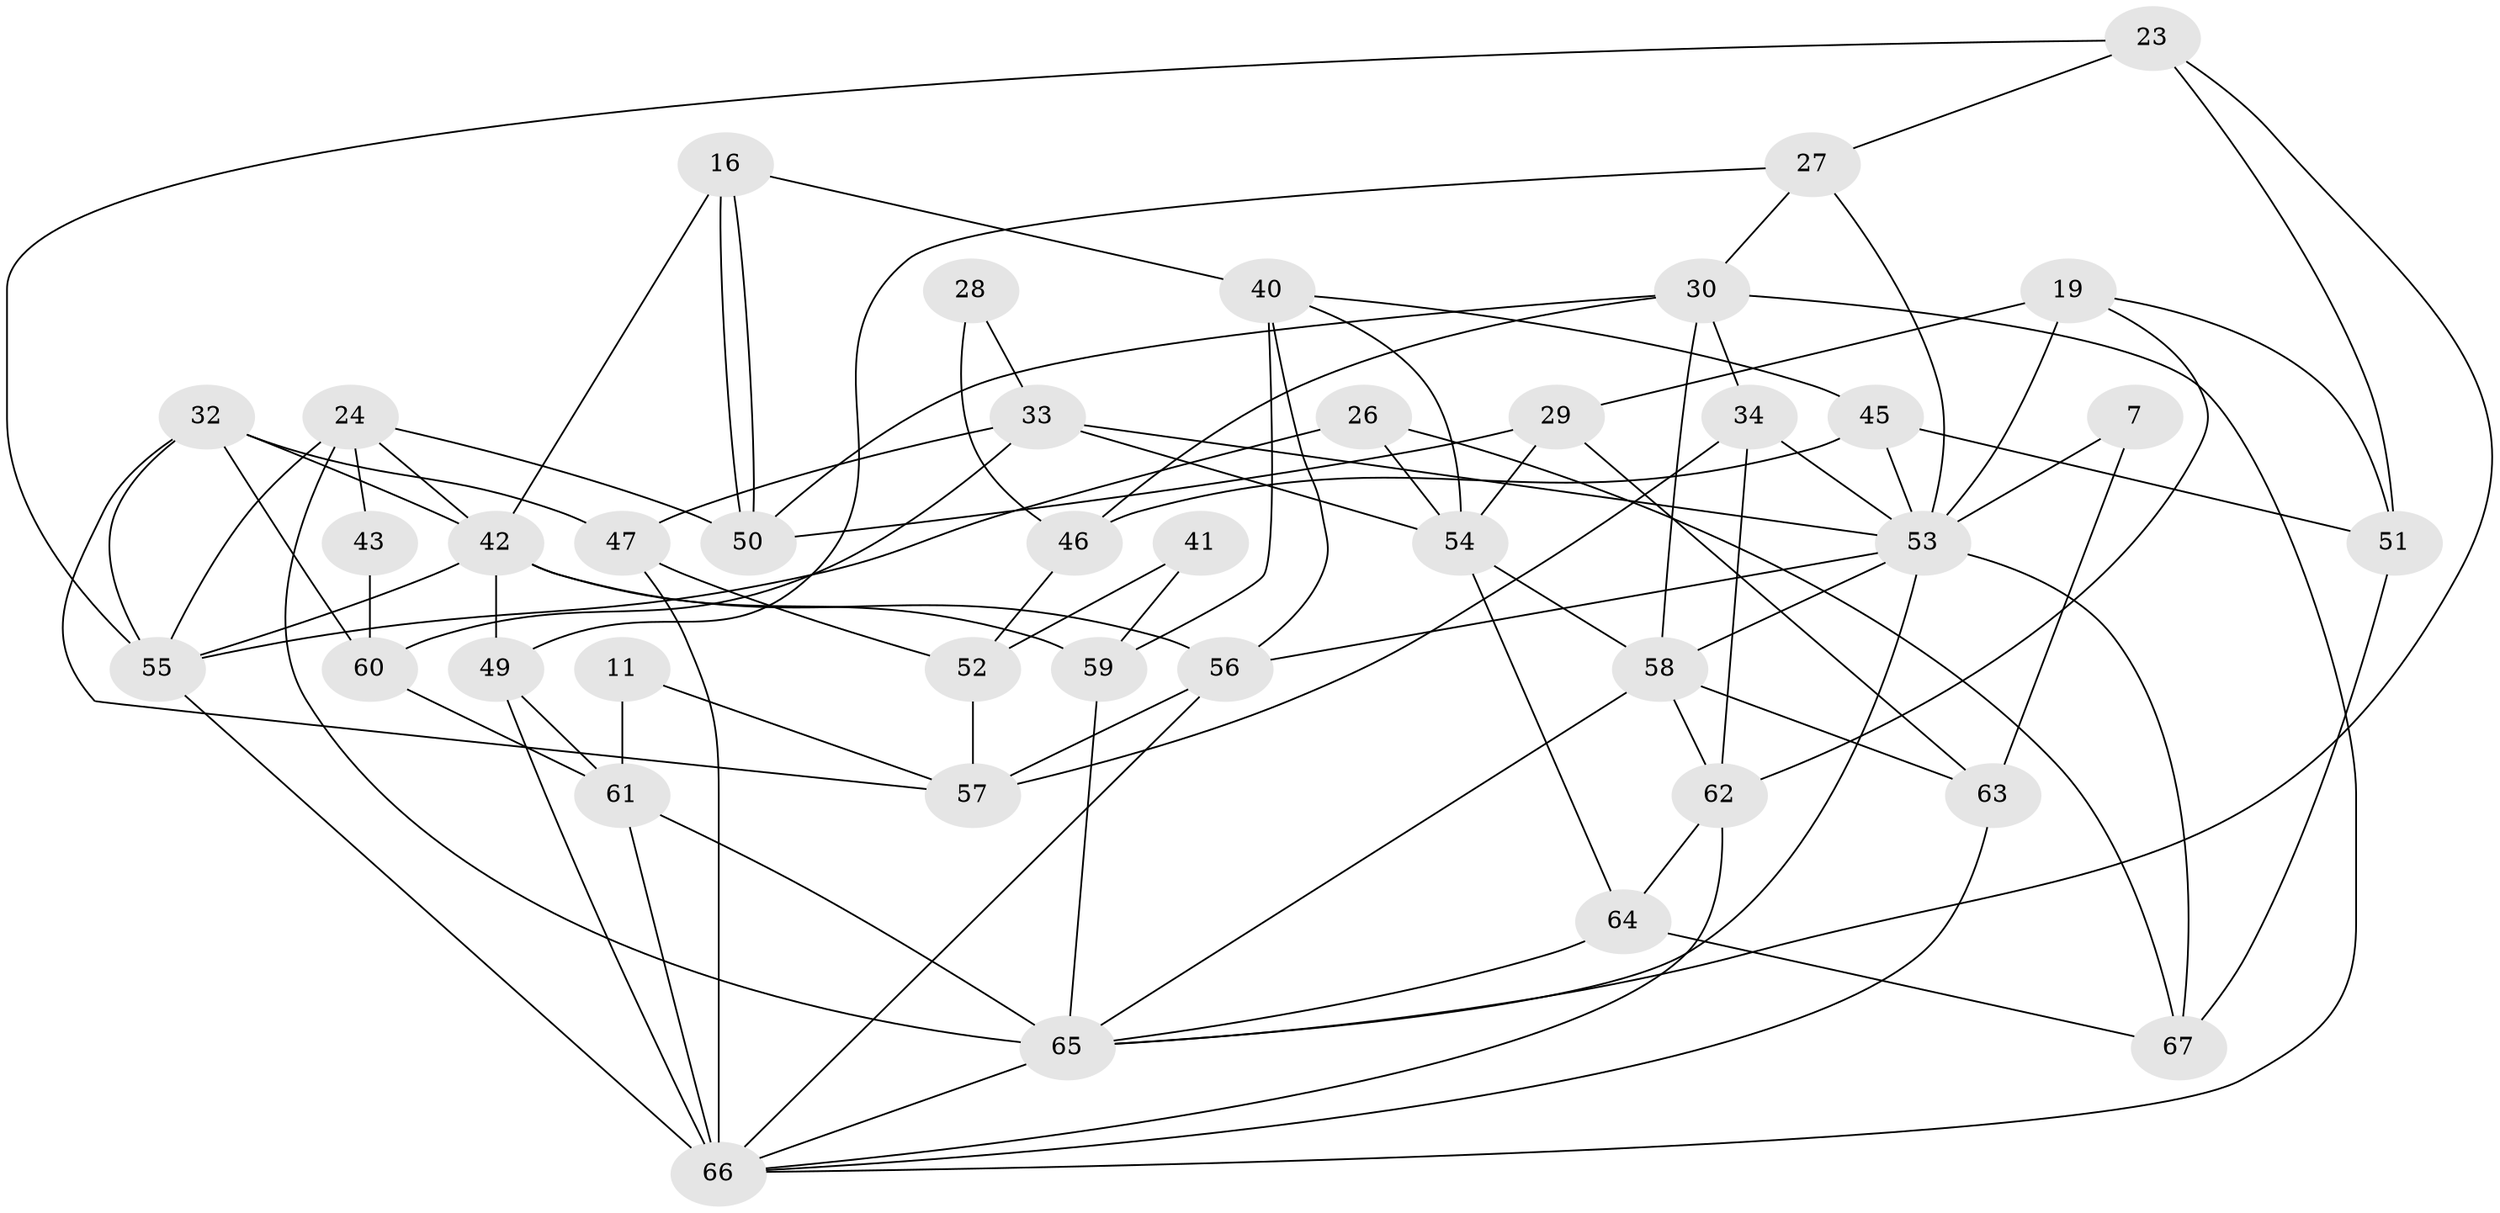 // original degree distribution, {4: 0.29850746268656714, 2: 0.11940298507462686, 3: 0.22388059701492538, 7: 0.014925373134328358, 5: 0.26865671641791045, 6: 0.07462686567164178}
// Generated by graph-tools (version 1.1) at 2025/53/03/04/25 21:53:54]
// undirected, 40 vertices, 92 edges
graph export_dot {
graph [start="1"]
  node [color=gray90,style=filled];
  7;
  11;
  16;
  19;
  23;
  24 [super="+22"];
  26 [super="+5"];
  27;
  28;
  29;
  30 [super="+12"];
  32 [super="+25"];
  33;
  34;
  40;
  41;
  42 [super="+38"];
  43;
  45;
  46;
  47;
  49;
  50 [super="+9"];
  51;
  52 [super="+44"];
  53 [super="+17"];
  54 [super="+10+35+37"];
  55 [super="+18"];
  56 [super="+3"];
  57 [super="+4"];
  58 [super="+31"];
  59;
  60;
  61 [super="+20"];
  62;
  63;
  64 [super="+1"];
  65 [super="+48+15+39"];
  66 [super="+13+21+36"];
  67;
  7 -- 63;
  7 -- 53;
  11 -- 61;
  11 -- 57;
  16 -- 50;
  16 -- 50;
  16 -- 40;
  16 -- 42;
  19 -- 53 [weight=2];
  19 -- 29;
  19 -- 51;
  19 -- 62;
  23 -- 51;
  23 -- 27;
  23 -- 55;
  23 -- 65;
  24 -- 55;
  24 -- 43;
  24 -- 50;
  24 -- 65 [weight=2];
  24 -- 42;
  26 -- 67;
  26 -- 54 [weight=2];
  26 -- 55;
  27 -- 49;
  27 -- 53;
  27 -- 30;
  28 -- 46;
  28 -- 33;
  29 -- 63;
  29 -- 50;
  29 -- 54;
  30 -- 34;
  30 -- 66;
  30 -- 50;
  30 -- 58;
  30 -- 46;
  32 -- 42;
  32 -- 57;
  32 -- 60;
  32 -- 47;
  32 -- 55;
  33 -- 47;
  33 -- 60;
  33 -- 53;
  33 -- 54;
  34 -- 53 [weight=2];
  34 -- 62;
  34 -- 57;
  40 -- 45;
  40 -- 56;
  40 -- 59;
  40 -- 54;
  41 -- 59;
  41 -- 52;
  42 -- 56;
  42 -- 49 [weight=2];
  42 -- 59;
  42 -- 55;
  43 -- 60;
  45 -- 46;
  45 -- 51;
  45 -- 53;
  46 -- 52;
  47 -- 52;
  47 -- 66 [weight=3];
  49 -- 61 [weight=2];
  49 -- 66;
  51 -- 67;
  52 -- 57;
  53 -- 65;
  53 -- 67;
  53 -- 56;
  53 -- 58;
  54 -- 64 [weight=2];
  54 -- 58 [weight=3];
  55 -- 66;
  56 -- 57;
  56 -- 66;
  58 -- 65;
  58 -- 62;
  58 -- 63;
  59 -- 65;
  60 -- 61;
  61 -- 65 [weight=2];
  61 -- 66;
  62 -- 64;
  62 -- 66;
  63 -- 66;
  64 -- 67;
  64 -- 65;
  65 -- 66;
}
